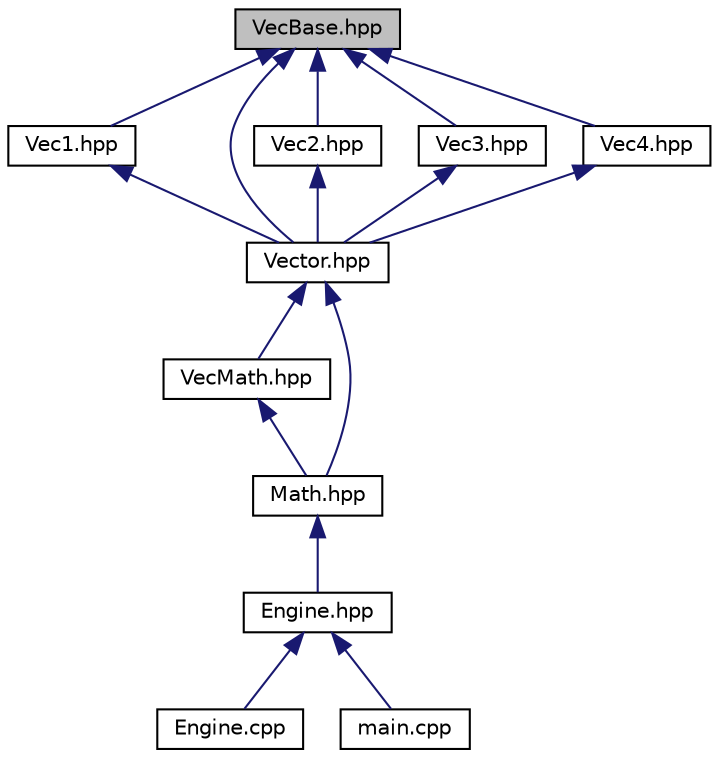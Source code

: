 digraph "VecBase.hpp"
{
  edge [fontname="Helvetica",fontsize="10",labelfontname="Helvetica",labelfontsize="10"];
  node [fontname="Helvetica",fontsize="10",shape=record];
  Node2 [label="VecBase.hpp",height=0.2,width=0.4,color="black", fillcolor="grey75", style="filled", fontcolor="black"];
  Node2 -> Node3 [dir="back",color="midnightblue",fontsize="10",style="solid"];
  Node3 [label="Vec1.hpp",height=0.2,width=0.4,color="black", fillcolor="white", style="filled",URL="$_vec1_8hpp.html"];
  Node3 -> Node4 [dir="back",color="midnightblue",fontsize="10",style="solid"];
  Node4 [label="Vector.hpp",height=0.2,width=0.4,color="black", fillcolor="white", style="filled",URL="$_vector_8hpp.html"];
  Node4 -> Node5 [dir="back",color="midnightblue",fontsize="10",style="solid"];
  Node5 [label="VecMath.hpp",height=0.2,width=0.4,color="black", fillcolor="white", style="filled",URL="$_vec_math_8hpp.html"];
  Node5 -> Node6 [dir="back",color="midnightblue",fontsize="10",style="solid"];
  Node6 [label="Math.hpp",height=0.2,width=0.4,color="black", fillcolor="white", style="filled",URL="$_math_8hpp.html"];
  Node6 -> Node7 [dir="back",color="midnightblue",fontsize="10",style="solid"];
  Node7 [label="Engine.hpp",height=0.2,width=0.4,color="black", fillcolor="white", style="filled",URL="$_engine_8hpp.html"];
  Node7 -> Node8 [dir="back",color="midnightblue",fontsize="10",style="solid"];
  Node8 [label="Engine.cpp",height=0.2,width=0.4,color="black", fillcolor="white", style="filled",URL="$_engine_8cpp.html"];
  Node7 -> Node9 [dir="back",color="midnightblue",fontsize="10",style="solid"];
  Node9 [label="main.cpp",height=0.2,width=0.4,color="black", fillcolor="white", style="filled",URL="$main_8cpp.html"];
  Node4 -> Node6 [dir="back",color="midnightblue",fontsize="10",style="solid"];
  Node2 -> Node10 [dir="back",color="midnightblue",fontsize="10",style="solid"];
  Node10 [label="Vec2.hpp",height=0.2,width=0.4,color="black", fillcolor="white", style="filled",URL="$_vec2_8hpp.html"];
  Node10 -> Node4 [dir="back",color="midnightblue",fontsize="10",style="solid"];
  Node2 -> Node11 [dir="back",color="midnightblue",fontsize="10",style="solid"];
  Node11 [label="Vec3.hpp",height=0.2,width=0.4,color="black", fillcolor="white", style="filled",URL="$_vec3_8hpp.html"];
  Node11 -> Node4 [dir="back",color="midnightblue",fontsize="10",style="solid"];
  Node2 -> Node12 [dir="back",color="midnightblue",fontsize="10",style="solid"];
  Node12 [label="Vec4.hpp",height=0.2,width=0.4,color="black", fillcolor="white", style="filled",URL="$_vec4_8hpp.html"];
  Node12 -> Node4 [dir="back",color="midnightblue",fontsize="10",style="solid"];
  Node2 -> Node4 [dir="back",color="midnightblue",fontsize="10",style="solid"];
}
